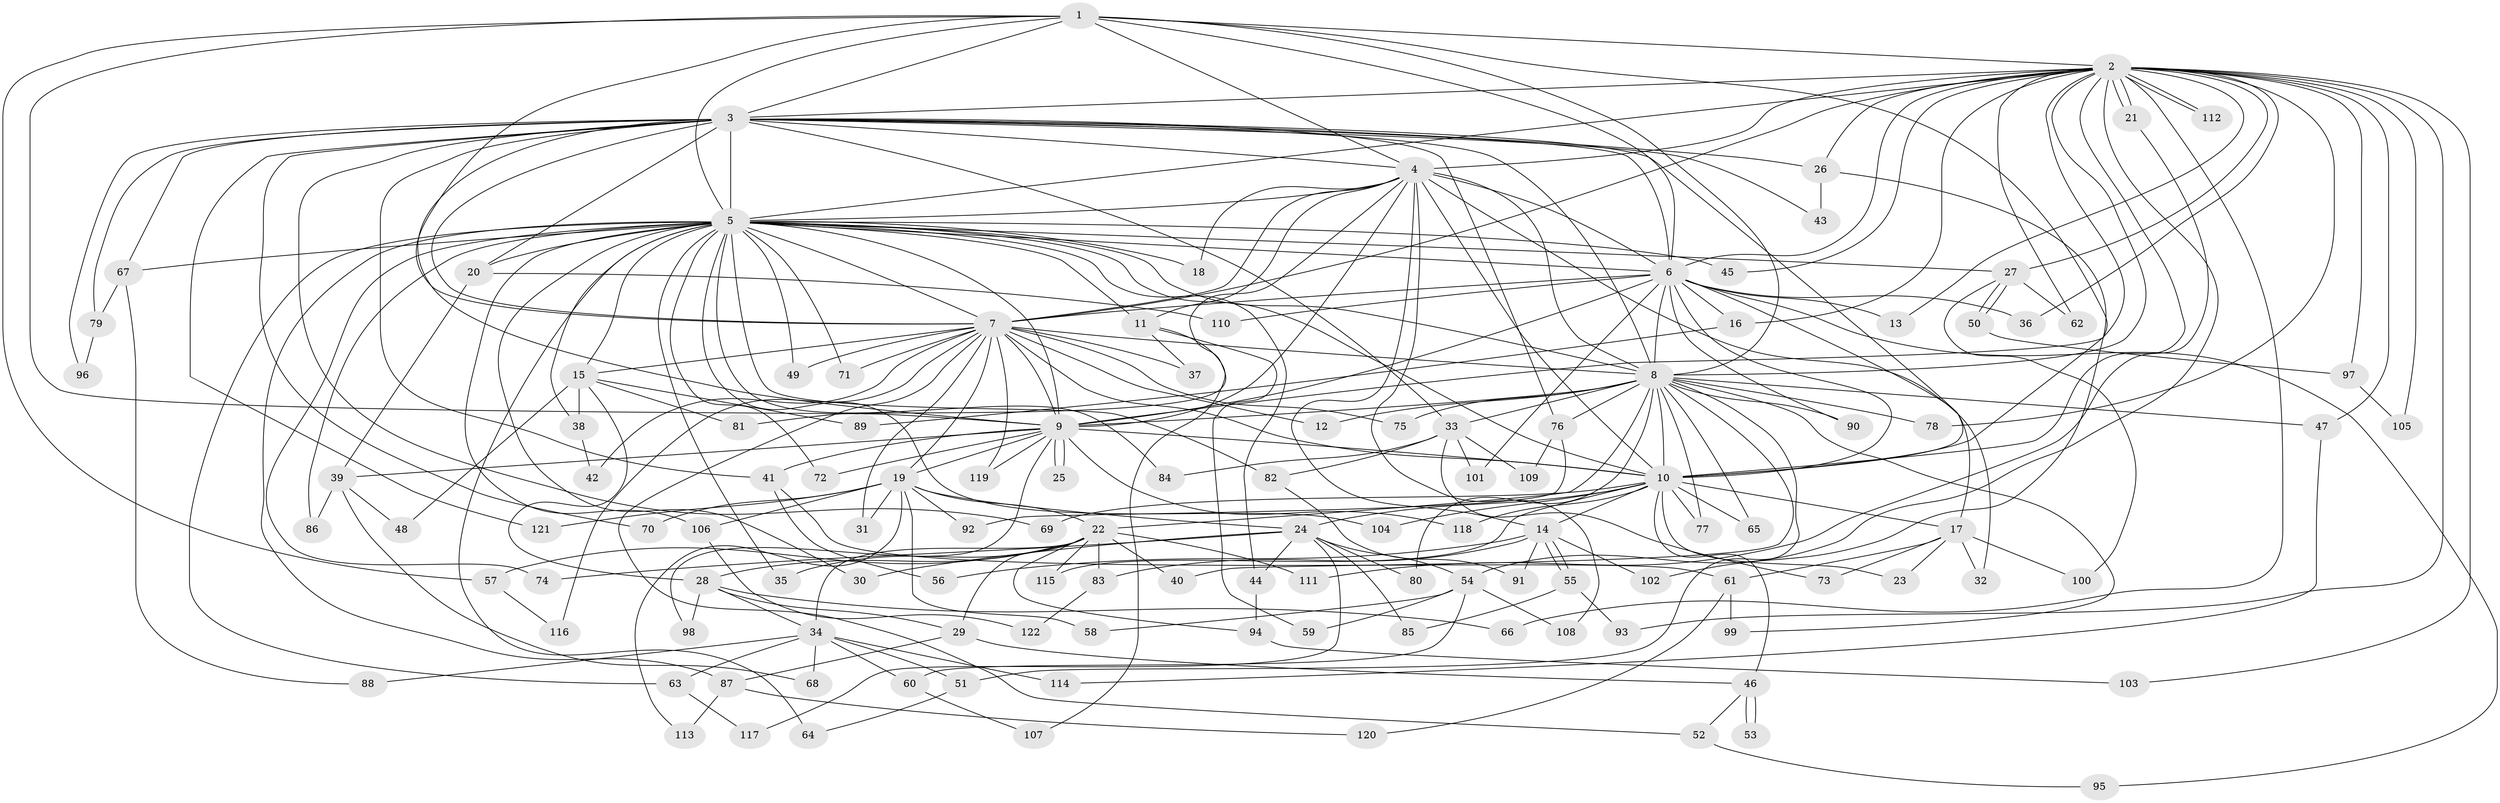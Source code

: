 // Generated by graph-tools (version 1.1) at 2025/01/03/09/25 03:01:20]
// undirected, 122 vertices, 269 edges
graph export_dot {
graph [start="1"]
  node [color=gray90,style=filled];
  1;
  2;
  3;
  4;
  5;
  6;
  7;
  8;
  9;
  10;
  11;
  12;
  13;
  14;
  15;
  16;
  17;
  18;
  19;
  20;
  21;
  22;
  23;
  24;
  25;
  26;
  27;
  28;
  29;
  30;
  31;
  32;
  33;
  34;
  35;
  36;
  37;
  38;
  39;
  40;
  41;
  42;
  43;
  44;
  45;
  46;
  47;
  48;
  49;
  50;
  51;
  52;
  53;
  54;
  55;
  56;
  57;
  58;
  59;
  60;
  61;
  62;
  63;
  64;
  65;
  66;
  67;
  68;
  69;
  70;
  71;
  72;
  73;
  74;
  75;
  76;
  77;
  78;
  79;
  80;
  81;
  82;
  83;
  84;
  85;
  86;
  87;
  88;
  89;
  90;
  91;
  92;
  93;
  94;
  95;
  96;
  97;
  98;
  99;
  100;
  101;
  102;
  103;
  104;
  105;
  106;
  107;
  108;
  109;
  110;
  111;
  112;
  113;
  114;
  115;
  116;
  117;
  118;
  119;
  120;
  121;
  122;
  1 -- 2;
  1 -- 3;
  1 -- 4;
  1 -- 5;
  1 -- 6;
  1 -- 7;
  1 -- 8;
  1 -- 9;
  1 -- 10;
  1 -- 57;
  2 -- 3;
  2 -- 4;
  2 -- 5;
  2 -- 6;
  2 -- 7;
  2 -- 8;
  2 -- 9;
  2 -- 10;
  2 -- 13;
  2 -- 16;
  2 -- 21;
  2 -- 21;
  2 -- 26;
  2 -- 27;
  2 -- 36;
  2 -- 45;
  2 -- 47;
  2 -- 54;
  2 -- 62;
  2 -- 66;
  2 -- 78;
  2 -- 93;
  2 -- 97;
  2 -- 103;
  2 -- 105;
  2 -- 112;
  2 -- 112;
  3 -- 4;
  3 -- 5;
  3 -- 6;
  3 -- 7;
  3 -- 8;
  3 -- 9;
  3 -- 10;
  3 -- 20;
  3 -- 26;
  3 -- 33;
  3 -- 41;
  3 -- 43;
  3 -- 67;
  3 -- 69;
  3 -- 70;
  3 -- 76;
  3 -- 79;
  3 -- 96;
  3 -- 121;
  4 -- 5;
  4 -- 6;
  4 -- 7;
  4 -- 8;
  4 -- 9;
  4 -- 10;
  4 -- 11;
  4 -- 14;
  4 -- 18;
  4 -- 32;
  4 -- 81;
  4 -- 108;
  5 -- 6;
  5 -- 7;
  5 -- 8;
  5 -- 9;
  5 -- 10;
  5 -- 11;
  5 -- 15;
  5 -- 18;
  5 -- 20;
  5 -- 27;
  5 -- 30;
  5 -- 35;
  5 -- 38;
  5 -- 44;
  5 -- 45;
  5 -- 49;
  5 -- 63;
  5 -- 64;
  5 -- 67;
  5 -- 71;
  5 -- 72;
  5 -- 74;
  5 -- 82;
  5 -- 84;
  5 -- 86;
  5 -- 87;
  5 -- 104;
  5 -- 106;
  6 -- 7;
  6 -- 8;
  6 -- 9;
  6 -- 10;
  6 -- 13;
  6 -- 16;
  6 -- 17;
  6 -- 36;
  6 -- 90;
  6 -- 95;
  6 -- 101;
  6 -- 110;
  7 -- 8;
  7 -- 9;
  7 -- 10;
  7 -- 12;
  7 -- 15;
  7 -- 19;
  7 -- 31;
  7 -- 37;
  7 -- 42;
  7 -- 49;
  7 -- 52;
  7 -- 71;
  7 -- 75;
  7 -- 116;
  7 -- 119;
  8 -- 9;
  8 -- 10;
  8 -- 12;
  8 -- 22;
  8 -- 33;
  8 -- 40;
  8 -- 47;
  8 -- 51;
  8 -- 65;
  8 -- 75;
  8 -- 76;
  8 -- 77;
  8 -- 78;
  8 -- 80;
  8 -- 90;
  8 -- 99;
  9 -- 10;
  9 -- 19;
  9 -- 25;
  9 -- 25;
  9 -- 39;
  9 -- 41;
  9 -- 72;
  9 -- 98;
  9 -- 118;
  9 -- 119;
  10 -- 14;
  10 -- 17;
  10 -- 23;
  10 -- 24;
  10 -- 46;
  10 -- 65;
  10 -- 69;
  10 -- 77;
  10 -- 104;
  10 -- 115;
  10 -- 118;
  11 -- 37;
  11 -- 59;
  11 -- 107;
  14 -- 55;
  14 -- 55;
  14 -- 56;
  14 -- 83;
  14 -- 91;
  14 -- 102;
  15 -- 28;
  15 -- 38;
  15 -- 48;
  15 -- 81;
  15 -- 89;
  16 -- 89;
  17 -- 23;
  17 -- 32;
  17 -- 61;
  17 -- 73;
  17 -- 100;
  19 -- 22;
  19 -- 24;
  19 -- 31;
  19 -- 58;
  19 -- 70;
  19 -- 92;
  19 -- 106;
  19 -- 113;
  19 -- 121;
  20 -- 39;
  20 -- 110;
  21 -- 111;
  22 -- 28;
  22 -- 29;
  22 -- 34;
  22 -- 35;
  22 -- 40;
  22 -- 57;
  22 -- 83;
  22 -- 94;
  22 -- 111;
  22 -- 115;
  24 -- 30;
  24 -- 44;
  24 -- 54;
  24 -- 74;
  24 -- 80;
  24 -- 85;
  24 -- 117;
  26 -- 43;
  26 -- 102;
  27 -- 50;
  27 -- 50;
  27 -- 62;
  27 -- 100;
  28 -- 29;
  28 -- 34;
  28 -- 66;
  28 -- 98;
  29 -- 46;
  29 -- 87;
  33 -- 73;
  33 -- 82;
  33 -- 84;
  33 -- 101;
  33 -- 109;
  34 -- 51;
  34 -- 60;
  34 -- 63;
  34 -- 68;
  34 -- 88;
  34 -- 114;
  38 -- 42;
  39 -- 48;
  39 -- 68;
  39 -- 86;
  41 -- 56;
  41 -- 61;
  44 -- 94;
  46 -- 52;
  46 -- 53;
  46 -- 53;
  47 -- 114;
  50 -- 97;
  51 -- 64;
  52 -- 95;
  54 -- 58;
  54 -- 59;
  54 -- 60;
  54 -- 108;
  55 -- 85;
  55 -- 93;
  57 -- 116;
  60 -- 107;
  61 -- 99;
  61 -- 120;
  63 -- 117;
  67 -- 79;
  67 -- 88;
  76 -- 92;
  76 -- 109;
  79 -- 96;
  82 -- 91;
  83 -- 122;
  87 -- 113;
  87 -- 120;
  94 -- 103;
  97 -- 105;
  106 -- 122;
}
